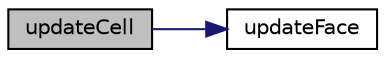 digraph "updateCell"
{
  bgcolor="transparent";
  edge [fontname="Helvetica",fontsize="10",labelfontname="Helvetica",labelfontsize="10"];
  node [fontname="Helvetica",fontsize="10",shape=record];
  rankdir="LR";
  Node86 [label="updateCell",height=0.2,width=0.4,color="black", fillcolor="grey75", style="filled", fontcolor="black"];
  Node86 -> Node87 [color="midnightblue",fontsize="10",style="solid",fontname="Helvetica"];
  Node87 [label="updateFace",height=0.2,width=0.4,color="black",URL="$a23333.html#a49fb2aa019a5b3cda7ca6ae3eeaae5c0",tooltip="Influence of neighbouring cell. "];
}
